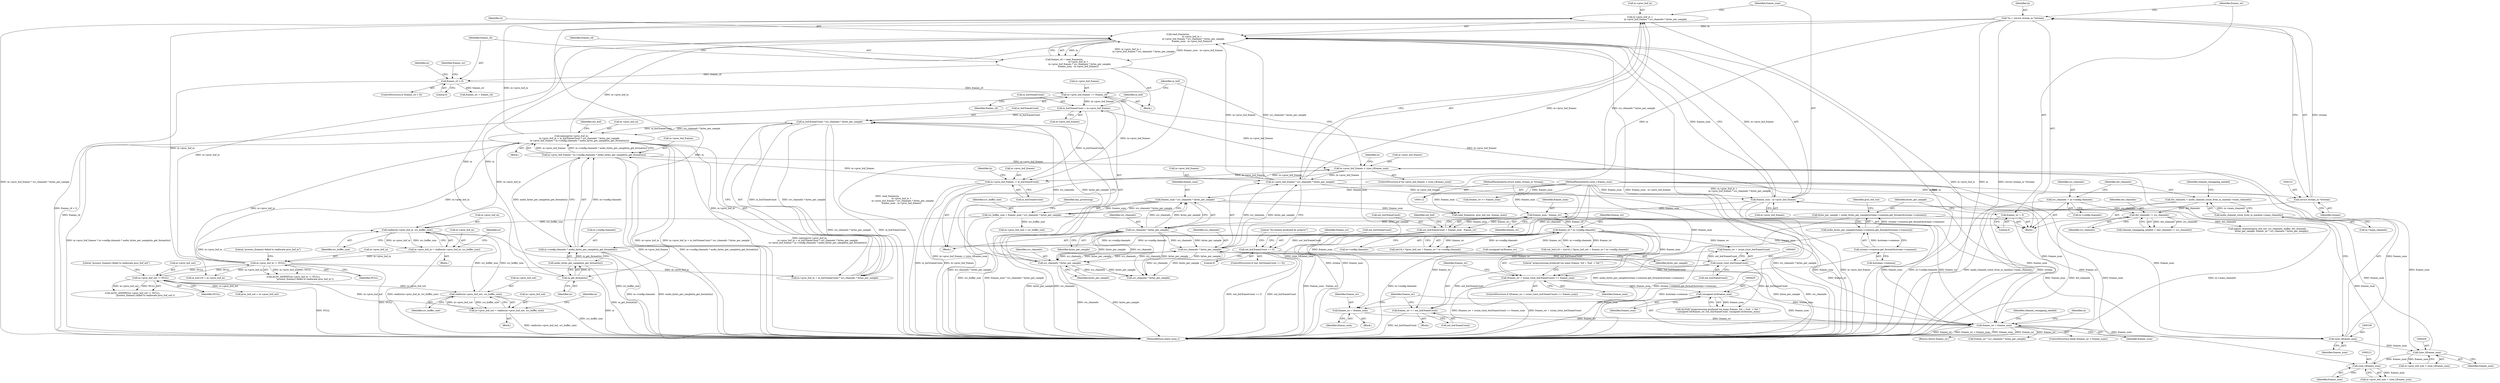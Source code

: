 digraph "1_Android_7df7ec13b1d222ac3a66797fbe432605ea8f973f@pointer" {
"1000258" [label="(Call,in->proc_buf_in +\n                                            in->proc_buf_frames * src_channels * bytes_per_sample)"];
"1000224" [label="(Call,in->proc_buf_in != NULL)"];
"1000214" [label="(Call,in->proc_buf_in = realloc(in->proc_buf_in, src_buffer_size))"];
"1000218" [label="(Call,realloc(in->proc_buf_in, src_buffer_size))"];
"1000360" [label="(Call,memcpy(in->proc_buf_in,\n                       in->proc_buf_in + in_buf.frameCount * src_channels * bytes_per_sample,\n                       in->proc_buf_frames * in->config.channels * audio_bytes_per_sample(in_get_format(in))))"];
"1000368" [label="(Call,in_buf.frameCount * src_channels * bytes_per_sample)"];
"1000288" [label="(Call,in_buf.frameCount = in->proc_buf_frames)"];
"1000283" [label="(Call,in->proc_buf_frames += frames_rd)"];
"1000275" [label="(Call,frames_rd < 0)"];
"1000254" [label="(Call,frames_rd = read_frames(in,\n                                        in->proc_buf_in +\n                                            in->proc_buf_frames * src_channels * bytes_per_sample,\n                                        frames_num - in->proc_buf_frames))"];
"1000256" [label="(Call,read_frames(in,\n                                        in->proc_buf_in +\n                                            in->proc_buf_frames * src_channels * bytes_per_sample,\n                                        frames_num - in->proc_buf_frames))"];
"1000386" [label="(Call,in_get_format(in))"];
"1000118" [label="(Call,*in = (struct stream_in *)stream)"];
"1000120" [label="(Call,(struct stream_in *)stream)"];
"1000113" [label="(MethodParameterIn,struct audio_stream_in *stream)"];
"1000262" [label="(Call,in->proc_buf_frames * src_channels * bytes_per_sample)"];
"1000189" [label="(Call,in->proc_buf_frames < (size_t)frames_num)"];
"1000348" [label="(Call,in->proc_buf_frames -= in_buf.frameCount)"];
"1000375" [label="(Call,in->proc_buf_frames * in->config.channels * audio_bytes_per_sample(in_get_format(in)))"];
"1000379" [label="(Call,in->config.channels * audio_bytes_per_sample(in_get_format(in)))"];
"1000317" [label="(Call,frames_wr * in->config.channels)"];
"1000306" [label="(Call,frames_num - frames_wr)"];
"1000193" [label="(Call,(size_t)frames_num)"];
"1000184" [label="(Call,frames_wr < frames_num)"];
"1000427" [label="(Call,frames_wr = frames_num)"];
"1000424" [label="(Call,(unsigned int)frames_num)"];
"1000399" [label="(Call,(frames_wr + (ssize_t)out_buf.frameCount) <= frames_num)"];
"1000402" [label="(Call,(ssize_t)out_buf.frameCount)"];
"1000389" [label="(Call,out_buf.frameCount == 0)"];
"1000302" [label="(Call,out_buf.frameCount = frames_num - frames_wr)"];
"1000115" [label="(MethodParameterIn,ssize_t frames_num)"];
"1000124" [label="(Call,frames_wr = 0)"];
"1000409" [label="(Call,frames_wr += out_buf.frameCount)"];
"1000175" [label="(Call,frames_num * src_channels * bytes_per_sample)"];
"1000177" [label="(Call,src_channels * bytes_per_sample)"];
"1000169" [label="(Call,dst_channels != src_channels)"];
"1000160" [label="(Call,dst_channels = audio_channel_count_from_in_mask(in->main_channels))"];
"1000162" [label="(Call,audio_channel_count_from_in_mask(in->main_channels))"];
"1000152" [label="(Call,src_channels = in->config.channels)"];
"1000128" [label="(Call,bytes_per_sample = audio_bytes_per_sample(stream->common.get_format(&stream->common)))"];
"1000130" [label="(Call,audio_bytes_per_sample(stream->common.get_format(&stream->common)))"];
"1000131" [label="(Call,stream->common.get_format(&stream->common))"];
"1000269" [label="(Call,frames_num - in->proc_buf_frames)"];
"1000211" [label="(Call,(size_t)frames_num)"];
"1000203" [label="(Call,(size_t)frames_num)"];
"1000385" [label="(Call,audio_bytes_per_sample(in_get_format(in)))"];
"1000266" [label="(Call,src_channels * bytes_per_sample)"];
"1000372" [label="(Call,src_channels * bytes_per_sample)"];
"1000237" [label="(Call,realloc(in->proc_buf_out, src_buffer_size))"];
"1000243" [label="(Call,in->proc_buf_out != NULL)"];
"1000233" [label="(Call,in->proc_buf_out = realloc(in->proc_buf_out, src_buffer_size))"];
"1000173" [label="(Call,src_buffer_size = frames_num * src_channels * bytes_per_sample)"];
"1000480" [label="(Identifier,channel_remapping_needed)"];
"1000436" [label="(Call,in->proc_buf_size < src_buffer_size)"];
"1000375" [label="(Call,in->proc_buf_frames * in->config.channels * audio_bytes_per_sample(in_get_format(in)))"];
"1000122" [label="(Identifier,stream)"];
"1000124" [label="(Call,frames_wr = 0)"];
"1000388" [label="(ControlStructure,if (out_buf.frameCount == 0))"];
"1000131" [label="(Call,stream->common.get_format(&stream->common))"];
"1000415" [label="(Block,)"];
"1000174" [label="(Identifier,src_buffer_size)"];
"1000357" [label="(Identifier,in)"];
"1000396" [label="(Literal,\"No frames produced by preproc\")"];
"1000259" [label="(Call,in->proc_buf_in)"];
"1000386" [label="(Call,in_get_format(in))"];
"1000401" [label="(Identifier,frames_wr)"];
"1000385" [label="(Call,audio_bytes_per_sample(in_get_format(in)))"];
"1000311" [label="(Identifier,out_buf)"];
"1000138" [label="(Identifier,proc_buf_out)"];
"1000234" [label="(Call,in->proc_buf_out)"];
"1000173" [label="(Call,src_buffer_size = frames_num * src_channels * bytes_per_sample)"];
"1000376" [label="(Call,in->proc_buf_frames)"];
"1000213" [label="(Identifier,frames_num)"];
"1000243" [label="(Call,in->proc_buf_out != NULL)"];
"1000237" [label="(Call,realloc(in->proc_buf_out, src_buffer_size))"];
"1000196" [label="(Block,)"];
"1000211" [label="(Call,(size_t)frames_num)"];
"1000199" [label="(Call,in->proc_buf_size < (size_t)frames_num)"];
"1000393" [label="(Literal,0)"];
"1000226" [label="(Identifier,in)"];
"1000171" [label="(Identifier,src_channels)"];
"1000279" [label="(Call,frames_wr = frames_rd)"];
"1000115" [label="(MethodParameterIn,ssize_t frames_num)"];
"1000317" [label="(Call,frames_wr * in->config.channels)"];
"1000232" [label="(Block,)"];
"1000389" [label="(Call,out_buf.frameCount == 0)"];
"1000118" [label="(Call,*in = (struct stream_in *)stream)"];
"1000193" [label="(Call,(size_t)frames_num)"];
"1000130" [label="(Call,audio_bytes_per_sample(stream->common.get_format(&stream->common)))"];
"1000411" [label="(Call,out_buf.frameCount)"];
"1000404" [label="(Call,out_buf.frameCount)"];
"1000262" [label="(Call,in->proc_buf_frames * src_channels * bytes_per_sample)"];
"1000218" [label="(Call,realloc(in->proc_buf_in, src_buffer_size))"];
"1000255" [label="(Identifier,frames_rd)"];
"1000360" [label="(Call,memcpy(in->proc_buf_in,\n                       in->proc_buf_in + in_buf.frameCount * src_channels * bytes_per_sample,\n                       in->proc_buf_frames * in->config.channels * audio_bytes_per_sample(in_get_format(in))))"];
"1000270" [label="(Identifier,frames_num)"];
"1000408" [label="(Block,)"];
"1000247" [label="(Identifier,NULL)"];
"1000125" [label="(Identifier,frames_wr)"];
"1000206" [label="(Block,)"];
"1000190" [label="(Call,in->proc_buf_frames)"];
"1000179" [label="(Identifier,bytes_per_sample)"];
"1000409" [label="(Call,frames_wr += out_buf.frameCount)"];
"1000160" [label="(Call,dst_channels = audio_channel_count_from_in_mask(in->main_channels))"];
"1000244" [label="(Call,in->proc_buf_out)"];
"1000120" [label="(Call,(struct stream_in *)stream)"];
"1000398" [label="(ControlStructure,if ((frames_wr + (ssize_t)out_buf.frameCount) <= frames_num))"];
"1000169" [label="(Call,dst_channels != src_channels)"];
"1000191" [label="(Identifier,in)"];
"1000274" [label="(ControlStructure,if (frames_rd < 0))"];
"1000288" [label="(Call,in_buf.frameCount = in->proc_buf_frames)"];
"1000297" [label="(Identifier,in_buf)"];
"1000263" [label="(Call,in->proc_buf_frames)"];
"1000167" [label="(Call,channel_remapping_needed = (dst_channels != src_channels))"];
"1000203" [label="(Call,(size_t)frames_num)"];
"1000373" [label="(Identifier,src_channels)"];
"1000116" [label="(Block,)"];
"1000285" [label="(Identifier,in)"];
"1000181" [label="(Identifier,has_processing)"];
"1000429" [label="(Identifier,frames_num)"];
"1000407" [label="(Identifier,frames_num)"];
"1000380" [label="(Call,in->config.channels)"];
"1000284" [label="(Call,in->proc_buf_frames)"];
"1000177" [label="(Call,src_channels * bytes_per_sample)"];
"1000349" [label="(Call,in->proc_buf_frames)"];
"1000153" [label="(Identifier,src_channels)"];
"1000225" [label="(Call,in->proc_buf_in)"];
"1000189" [label="(Call,in->proc_buf_frames < (size_t)frames_num)"];
"1000428" [label="(Identifier,frames_wr)"];
"1000184" [label="(Call,frames_wr < frames_num)"];
"1000402" [label="(Call,(ssize_t)out_buf.frameCount)"];
"1000399" [label="(Call,(frames_wr + (ssize_t)out_buf.frameCount) <= frames_num)"];
"1000424" [label="(Call,(unsigned int)frames_num)"];
"1000308" [label="(Identifier,frames_wr)"];
"1000113" [label="(MethodParameterIn,struct audio_stream_in *stream)"];
"1000493" [label="(Call,src_channels * bytes_per_sample)"];
"1000187" [label="(Block,)"];
"1000163" [label="(Call,in->main_channels)"];
"1000257" [label="(Identifier,in)"];
"1000215" [label="(Call,in->proc_buf_in)"];
"1000313" [label="(Call,(int16_t *)proc_buf_out + frames_wr * in->config.channels)"];
"1000152" [label="(Call,src_channels = in->config.channels)"];
"1000242" [label="(Call,ALOG_ASSERT((in->proc_buf_out != NULL),\n                                    \"process_frames() failed to reallocate proc_buf_out\"))"];
"1000229" [label="(Literal,\"process_frames() failed to reallocate proc_buf_in\")"];
"1000318" [label="(Identifier,frames_wr)"];
"1000307" [label="(Identifier,frames_num)"];
"1000224" [label="(Call,in->proc_buf_in != NULL)"];
"1000223" [label="(Call,ALOG_ASSERT((in->proc_buf_in != NULL),\n                                \"process_frames() failed to reallocate proc_buf_in\"))"];
"1000132" [label="(Call,&stream->common)"];
"1000390" [label="(Call,out_buf.frameCount)"];
"1000364" [label="(Call,in->proc_buf_in + in_buf.frameCount * src_channels * bytes_per_sample)"];
"1000504" [label="(Return,return frames_wr;)"];
"1000128" [label="(Call,bytes_per_sample = audio_bytes_per_sample(stream->common.get_format(&stream->common)))"];
"1000170" [label="(Identifier,dst_channels)"];
"1000205" [label="(Identifier,frames_num)"];
"1000214" [label="(Call,in->proc_buf_in = realloc(in->proc_buf_in, src_buffer_size))"];
"1000287" [label="(Identifier,frames_rd)"];
"1000427" [label="(Call,frames_wr = frames_num)"];
"1000276" [label="(Identifier,frames_rd)"];
"1000161" [label="(Identifier,dst_channels)"];
"1000256" [label="(Call,read_frames(in,\n                                        in->proc_buf_in +\n                                            in->proc_buf_frames * src_channels * bytes_per_sample,\n                                        frames_num - in->proc_buf_frames))"];
"1000491" [label="(Call,frames_wr * src_channels * bytes_per_sample)"];
"1000374" [label="(Identifier,bytes_per_sample)"];
"1000303" [label="(Call,out_buf.frameCount)"];
"1000195" [label="(Identifier,frames_num)"];
"1000254" [label="(Call,frames_rd = read_frames(in,\n                                        in->proc_buf_in +\n                                            in->proc_buf_frames * src_channels * bytes_per_sample,\n                                        frames_num - in->proc_buf_frames))"];
"1000249" [label="(Call,proc_buf_out = in->proc_buf_out)"];
"1000219" [label="(Call,in->proc_buf_in)"];
"1000271" [label="(Call,in->proc_buf_frames)"];
"1000188" [label="(ControlStructure,if (in->proc_buf_frames < (size_t)frames_num))"];
"1000361" [label="(Call,in->proc_buf_in)"];
"1000233" [label="(Call,in->proc_buf_out = realloc(in->proc_buf_out, src_buffer_size))"];
"1000485" [label="(Call,adjust_channels(proc_buf_out, src_channels, buffer, dst_channels,\n            bytes_per_sample, frames_wr * src_channels * bytes_per_sample))"];
"1000183" [label="(ControlStructure,while (frames_wr < frames_num))"];
"1000475" [label="(Call,frames_wr <= frames_num)"];
"1000372" [label="(Call,src_channels * bytes_per_sample)"];
"1000302" [label="(Call,out_buf.frameCount = frames_num - frames_wr)"];
"1000245" [label="(Identifier,in)"];
"1000283" [label="(Call,in->proc_buf_frames += frames_rd)"];
"1000248" [label="(Literal,\"process_frames() failed to reallocate proc_buf_out\")"];
"1000280" [label="(Identifier,frames_wr)"];
"1000418" [label="(Call,(unsigned int)frames_wr)"];
"1000162" [label="(Call,audio_channel_count_from_in_mask(in->main_channels))"];
"1000417" [label="(Literal,\"preprocessing produced too many frames: %d + %zd  > %d !\")"];
"1000185" [label="(Identifier,frames_wr)"];
"1000207" [label="(Call,in->proc_buf_size = (size_t)frames_num)"];
"1000269" [label="(Call,frames_num - in->proc_buf_frames)"];
"1000426" [label="(Identifier,frames_num)"];
"1000275" [label="(Call,frames_rd < 0)"];
"1000379" [label="(Call,in->config.channels * audio_bytes_per_sample(in_get_format(in)))"];
"1000178" [label="(Identifier,src_channels)"];
"1000400" [label="(Call,frames_wr + (ssize_t)out_buf.frameCount)"];
"1000289" [label="(Call,in_buf.frameCount)"];
"1000119" [label="(Identifier,in)"];
"1000309" [label="(Call,out_buf.s16 = (int16_t *)proc_buf_out + frames_wr * in->config.channels)"];
"1000175" [label="(Call,frames_num * src_channels * bytes_per_sample)"];
"1000228" [label="(Identifier,NULL)"];
"1000186" [label="(Identifier,frames_num)"];
"1000387" [label="(Identifier,in)"];
"1000290" [label="(Identifier,in_buf)"];
"1000201" [label="(Identifier,in)"];
"1000129" [label="(Identifier,bytes_per_sample)"];
"1000176" [label="(Identifier,frames_num)"];
"1000319" [label="(Call,in->config.channels)"];
"1000470" [label="(Call,read_frames(in, proc_buf_out, frames_num))"];
"1000410" [label="(Identifier,frames_wr)"];
"1000506" [label="(MethodReturn,static ssize_t)"];
"1000238" [label="(Call,in->proc_buf_out)"];
"1000267" [label="(Identifier,src_channels)"];
"1000222" [label="(Identifier,src_buffer_size)"];
"1000391" [label="(Identifier,out_buf)"];
"1000352" [label="(Call,in_buf.frameCount)"];
"1000241" [label="(Identifier,src_buffer_size)"];
"1000295" [label="(Call,in_buf.s16 = in->proc_buf_in)"];
"1000348" [label="(Call,in->proc_buf_frames -= in_buf.frameCount)"];
"1000154" [label="(Call,in->config.channels)"];
"1000277" [label="(Literal,0)"];
"1000359" [label="(Block,)"];
"1000126" [label="(Literal,0)"];
"1000416" [label="(Call,ALOGE(\"preprocessing produced too many frames: %d + %zd  > %d !\",\n (unsigned int)frames_wr, out_buf.frameCount, (unsigned int)frames_num))"];
"1000292" [label="(Call,in->proc_buf_frames)"];
"1000168" [label="(Identifier,channel_remapping_needed)"];
"1000268" [label="(Identifier,bytes_per_sample)"];
"1000306" [label="(Call,frames_num - frames_wr)"];
"1000369" [label="(Call,in_buf.frameCount)"];
"1000258" [label="(Call,in->proc_buf_in +\n                                            in->proc_buf_frames * src_channels * bytes_per_sample)"];
"1000368" [label="(Call,in_buf.frameCount * src_channels * bytes_per_sample)"];
"1000266" [label="(Call,src_channels * bytes_per_sample)"];
"1000258" -> "1000256"  [label="AST: "];
"1000258" -> "1000262"  [label="CFG: "];
"1000259" -> "1000258"  [label="AST: "];
"1000262" -> "1000258"  [label="AST: "];
"1000270" -> "1000258"  [label="CFG: "];
"1000258" -> "1000506"  [label="DDG: in->proc_buf_in"];
"1000258" -> "1000506"  [label="DDG: in->proc_buf_frames * src_channels * bytes_per_sample"];
"1000224" -> "1000258"  [label="DDG: in->proc_buf_in"];
"1000360" -> "1000258"  [label="DDG: in->proc_buf_in"];
"1000262" -> "1000258"  [label="DDG: in->proc_buf_frames"];
"1000262" -> "1000258"  [label="DDG: src_channels * bytes_per_sample"];
"1000224" -> "1000223"  [label="AST: "];
"1000224" -> "1000228"  [label="CFG: "];
"1000225" -> "1000224"  [label="AST: "];
"1000228" -> "1000224"  [label="AST: "];
"1000229" -> "1000224"  [label="CFG: "];
"1000224" -> "1000506"  [label="DDG: NULL"];
"1000224" -> "1000218"  [label="DDG: in->proc_buf_in"];
"1000224" -> "1000223"  [label="DDG: in->proc_buf_in"];
"1000224" -> "1000223"  [label="DDG: NULL"];
"1000214" -> "1000224"  [label="DDG: in->proc_buf_in"];
"1000243" -> "1000224"  [label="DDG: NULL"];
"1000224" -> "1000243"  [label="DDG: NULL"];
"1000224" -> "1000256"  [label="DDG: in->proc_buf_in"];
"1000224" -> "1000295"  [label="DDG: in->proc_buf_in"];
"1000224" -> "1000360"  [label="DDG: in->proc_buf_in"];
"1000224" -> "1000364"  [label="DDG: in->proc_buf_in"];
"1000214" -> "1000206"  [label="AST: "];
"1000214" -> "1000218"  [label="CFG: "];
"1000215" -> "1000214"  [label="AST: "];
"1000218" -> "1000214"  [label="AST: "];
"1000226" -> "1000214"  [label="CFG: "];
"1000214" -> "1000506"  [label="DDG: realloc(in->proc_buf_in, src_buffer_size)"];
"1000218" -> "1000214"  [label="DDG: in->proc_buf_in"];
"1000218" -> "1000214"  [label="DDG: src_buffer_size"];
"1000218" -> "1000222"  [label="CFG: "];
"1000219" -> "1000218"  [label="AST: "];
"1000222" -> "1000218"  [label="AST: "];
"1000218" -> "1000506"  [label="DDG: src_buffer_size"];
"1000360" -> "1000218"  [label="DDG: in->proc_buf_in"];
"1000237" -> "1000218"  [label="DDG: src_buffer_size"];
"1000173" -> "1000218"  [label="DDG: src_buffer_size"];
"1000218" -> "1000237"  [label="DDG: src_buffer_size"];
"1000360" -> "1000359"  [label="AST: "];
"1000360" -> "1000375"  [label="CFG: "];
"1000361" -> "1000360"  [label="AST: "];
"1000364" -> "1000360"  [label="AST: "];
"1000375" -> "1000360"  [label="AST: "];
"1000391" -> "1000360"  [label="CFG: "];
"1000360" -> "1000506"  [label="DDG: in->proc_buf_frames * in->config.channels * audio_bytes_per_sample(in_get_format(in))"];
"1000360" -> "1000506"  [label="DDG: in->proc_buf_in"];
"1000360" -> "1000506"  [label="DDG: in->proc_buf_in + in_buf.frameCount * src_channels * bytes_per_sample"];
"1000360" -> "1000506"  [label="DDG: memcpy(in->proc_buf_in,\n                       in->proc_buf_in + in_buf.frameCount * src_channels * bytes_per_sample,\n                       in->proc_buf_frames * in->config.channels * audio_bytes_per_sample(in_get_format(in)))"];
"1000360" -> "1000256"  [label="DDG: in->proc_buf_in"];
"1000360" -> "1000295"  [label="DDG: in->proc_buf_in"];
"1000368" -> "1000360"  [label="DDG: in_buf.frameCount"];
"1000368" -> "1000360"  [label="DDG: src_channels * bytes_per_sample"];
"1000360" -> "1000364"  [label="DDG: in->proc_buf_in"];
"1000375" -> "1000360"  [label="DDG: in->proc_buf_frames"];
"1000375" -> "1000360"  [label="DDG: in->config.channels * audio_bytes_per_sample(in_get_format(in))"];
"1000368" -> "1000364"  [label="AST: "];
"1000368" -> "1000372"  [label="CFG: "];
"1000369" -> "1000368"  [label="AST: "];
"1000372" -> "1000368"  [label="AST: "];
"1000364" -> "1000368"  [label="CFG: "];
"1000368" -> "1000506"  [label="DDG: in_buf.frameCount"];
"1000368" -> "1000506"  [label="DDG: src_channels * bytes_per_sample"];
"1000368" -> "1000364"  [label="DDG: in_buf.frameCount"];
"1000368" -> "1000364"  [label="DDG: src_channels * bytes_per_sample"];
"1000288" -> "1000368"  [label="DDG: in_buf.frameCount"];
"1000372" -> "1000368"  [label="DDG: src_channels"];
"1000372" -> "1000368"  [label="DDG: bytes_per_sample"];
"1000288" -> "1000187"  [label="AST: "];
"1000288" -> "1000292"  [label="CFG: "];
"1000289" -> "1000288"  [label="AST: "];
"1000292" -> "1000288"  [label="AST: "];
"1000297" -> "1000288"  [label="CFG: "];
"1000283" -> "1000288"  [label="DDG: in->proc_buf_frames"];
"1000189" -> "1000288"  [label="DDG: in->proc_buf_frames"];
"1000288" -> "1000348"  [label="DDG: in_buf.frameCount"];
"1000283" -> "1000196"  [label="AST: "];
"1000283" -> "1000287"  [label="CFG: "];
"1000284" -> "1000283"  [label="AST: "];
"1000287" -> "1000283"  [label="AST: "];
"1000290" -> "1000283"  [label="CFG: "];
"1000283" -> "1000506"  [label="DDG: frames_rd"];
"1000275" -> "1000283"  [label="DDG: frames_rd"];
"1000269" -> "1000283"  [label="DDG: in->proc_buf_frames"];
"1000283" -> "1000348"  [label="DDG: in->proc_buf_frames"];
"1000275" -> "1000274"  [label="AST: "];
"1000275" -> "1000277"  [label="CFG: "];
"1000276" -> "1000275"  [label="AST: "];
"1000277" -> "1000275"  [label="AST: "];
"1000280" -> "1000275"  [label="CFG: "];
"1000285" -> "1000275"  [label="CFG: "];
"1000275" -> "1000506"  [label="DDG: frames_rd < 0"];
"1000254" -> "1000275"  [label="DDG: frames_rd"];
"1000275" -> "1000279"  [label="DDG: frames_rd"];
"1000254" -> "1000196"  [label="AST: "];
"1000254" -> "1000256"  [label="CFG: "];
"1000255" -> "1000254"  [label="AST: "];
"1000256" -> "1000254"  [label="AST: "];
"1000276" -> "1000254"  [label="CFG: "];
"1000254" -> "1000506"  [label="DDG: read_frames(in,\n                                        in->proc_buf_in +\n                                            in->proc_buf_frames * src_channels * bytes_per_sample,\n                                        frames_num - in->proc_buf_frames)"];
"1000256" -> "1000254"  [label="DDG: in"];
"1000256" -> "1000254"  [label="DDG: in->proc_buf_in +\n                                            in->proc_buf_frames * src_channels * bytes_per_sample"];
"1000256" -> "1000254"  [label="DDG: frames_num - in->proc_buf_frames"];
"1000256" -> "1000269"  [label="CFG: "];
"1000257" -> "1000256"  [label="AST: "];
"1000269" -> "1000256"  [label="AST: "];
"1000256" -> "1000506"  [label="DDG: frames_num - in->proc_buf_frames"];
"1000256" -> "1000506"  [label="DDG: in->proc_buf_in +\n                                            in->proc_buf_frames * src_channels * bytes_per_sample"];
"1000256" -> "1000506"  [label="DDG: in"];
"1000386" -> "1000256"  [label="DDG: in"];
"1000118" -> "1000256"  [label="DDG: in"];
"1000262" -> "1000256"  [label="DDG: in->proc_buf_frames"];
"1000262" -> "1000256"  [label="DDG: src_channels * bytes_per_sample"];
"1000269" -> "1000256"  [label="DDG: frames_num"];
"1000269" -> "1000256"  [label="DDG: in->proc_buf_frames"];
"1000256" -> "1000386"  [label="DDG: in"];
"1000386" -> "1000385"  [label="AST: "];
"1000386" -> "1000387"  [label="CFG: "];
"1000387" -> "1000386"  [label="AST: "];
"1000385" -> "1000386"  [label="CFG: "];
"1000386" -> "1000506"  [label="DDG: in"];
"1000386" -> "1000385"  [label="DDG: in"];
"1000118" -> "1000386"  [label="DDG: in"];
"1000118" -> "1000116"  [label="AST: "];
"1000118" -> "1000120"  [label="CFG: "];
"1000119" -> "1000118"  [label="AST: "];
"1000120" -> "1000118"  [label="AST: "];
"1000125" -> "1000118"  [label="CFG: "];
"1000118" -> "1000506"  [label="DDG: (struct stream_in *)stream"];
"1000118" -> "1000506"  [label="DDG: in"];
"1000120" -> "1000118"  [label="DDG: stream"];
"1000118" -> "1000470"  [label="DDG: in"];
"1000120" -> "1000122"  [label="CFG: "];
"1000121" -> "1000120"  [label="AST: "];
"1000122" -> "1000120"  [label="AST: "];
"1000120" -> "1000506"  [label="DDG: stream"];
"1000113" -> "1000120"  [label="DDG: stream"];
"1000113" -> "1000112"  [label="AST: "];
"1000113" -> "1000506"  [label="DDG: stream"];
"1000262" -> "1000266"  [label="CFG: "];
"1000263" -> "1000262"  [label="AST: "];
"1000266" -> "1000262"  [label="AST: "];
"1000262" -> "1000506"  [label="DDG: src_channels * bytes_per_sample"];
"1000189" -> "1000262"  [label="DDG: in->proc_buf_frames"];
"1000266" -> "1000262"  [label="DDG: src_channels"];
"1000266" -> "1000262"  [label="DDG: bytes_per_sample"];
"1000262" -> "1000269"  [label="DDG: in->proc_buf_frames"];
"1000189" -> "1000188"  [label="AST: "];
"1000189" -> "1000193"  [label="CFG: "];
"1000190" -> "1000189"  [label="AST: "];
"1000193" -> "1000189"  [label="AST: "];
"1000201" -> "1000189"  [label="CFG: "];
"1000290" -> "1000189"  [label="CFG: "];
"1000189" -> "1000506"  [label="DDG: in->proc_buf_frames < (size_t)frames_num"];
"1000189" -> "1000506"  [label="DDG: (size_t)frames_num"];
"1000348" -> "1000189"  [label="DDG: in->proc_buf_frames"];
"1000375" -> "1000189"  [label="DDG: in->proc_buf_frames"];
"1000193" -> "1000189"  [label="DDG: frames_num"];
"1000189" -> "1000348"  [label="DDG: in->proc_buf_frames"];
"1000348" -> "1000187"  [label="AST: "];
"1000348" -> "1000352"  [label="CFG: "];
"1000349" -> "1000348"  [label="AST: "];
"1000352" -> "1000348"  [label="AST: "];
"1000357" -> "1000348"  [label="CFG: "];
"1000348" -> "1000506"  [label="DDG: in->proc_buf_frames"];
"1000348" -> "1000506"  [label="DDG: in_buf.frameCount"];
"1000348" -> "1000375"  [label="DDG: in->proc_buf_frames"];
"1000375" -> "1000379"  [label="CFG: "];
"1000376" -> "1000375"  [label="AST: "];
"1000379" -> "1000375"  [label="AST: "];
"1000375" -> "1000506"  [label="DDG: in->proc_buf_frames"];
"1000375" -> "1000506"  [label="DDG: in->config.channels * audio_bytes_per_sample(in_get_format(in))"];
"1000379" -> "1000375"  [label="DDG: in->config.channels"];
"1000379" -> "1000375"  [label="DDG: audio_bytes_per_sample(in_get_format(in))"];
"1000379" -> "1000385"  [label="CFG: "];
"1000380" -> "1000379"  [label="AST: "];
"1000385" -> "1000379"  [label="AST: "];
"1000379" -> "1000506"  [label="DDG: in->config.channels"];
"1000379" -> "1000506"  [label="DDG: audio_bytes_per_sample(in_get_format(in))"];
"1000379" -> "1000317"  [label="DDG: in->config.channels"];
"1000317" -> "1000379"  [label="DDG: in->config.channels"];
"1000385" -> "1000379"  [label="DDG: in_get_format(in)"];
"1000317" -> "1000313"  [label="AST: "];
"1000317" -> "1000319"  [label="CFG: "];
"1000318" -> "1000317"  [label="AST: "];
"1000319" -> "1000317"  [label="AST: "];
"1000313" -> "1000317"  [label="CFG: "];
"1000317" -> "1000506"  [label="DDG: in->config.channels"];
"1000317" -> "1000184"  [label="DDG: frames_wr"];
"1000317" -> "1000309"  [label="DDG: frames_wr"];
"1000317" -> "1000309"  [label="DDG: in->config.channels"];
"1000317" -> "1000313"  [label="DDG: frames_wr"];
"1000317" -> "1000313"  [label="DDG: in->config.channels"];
"1000306" -> "1000317"  [label="DDG: frames_wr"];
"1000317" -> "1000399"  [label="DDG: frames_wr"];
"1000317" -> "1000400"  [label="DDG: frames_wr"];
"1000317" -> "1000409"  [label="DDG: frames_wr"];
"1000317" -> "1000418"  [label="DDG: frames_wr"];
"1000306" -> "1000302"  [label="AST: "];
"1000306" -> "1000308"  [label="CFG: "];
"1000307" -> "1000306"  [label="AST: "];
"1000308" -> "1000306"  [label="AST: "];
"1000302" -> "1000306"  [label="CFG: "];
"1000306" -> "1000184"  [label="DDG: frames_num"];
"1000306" -> "1000302"  [label="DDG: frames_num"];
"1000306" -> "1000302"  [label="DDG: frames_wr"];
"1000193" -> "1000306"  [label="DDG: frames_num"];
"1000269" -> "1000306"  [label="DDG: frames_num"];
"1000115" -> "1000306"  [label="DDG: frames_num"];
"1000184" -> "1000306"  [label="DDG: frames_wr"];
"1000306" -> "1000399"  [label="DDG: frames_num"];
"1000193" -> "1000195"  [label="CFG: "];
"1000194" -> "1000193"  [label="AST: "];
"1000195" -> "1000193"  [label="AST: "];
"1000184" -> "1000193"  [label="DDG: frames_num"];
"1000115" -> "1000193"  [label="DDG: frames_num"];
"1000193" -> "1000203"  [label="DDG: frames_num"];
"1000184" -> "1000183"  [label="AST: "];
"1000184" -> "1000186"  [label="CFG: "];
"1000185" -> "1000184"  [label="AST: "];
"1000186" -> "1000184"  [label="AST: "];
"1000191" -> "1000184"  [label="CFG: "];
"1000480" -> "1000184"  [label="CFG: "];
"1000184" -> "1000506"  [label="DDG: frames_num"];
"1000184" -> "1000506"  [label="DDG: frames_wr"];
"1000184" -> "1000506"  [label="DDG: frames_wr < frames_num"];
"1000427" -> "1000184"  [label="DDG: frames_wr"];
"1000124" -> "1000184"  [label="DDG: frames_wr"];
"1000409" -> "1000184"  [label="DDG: frames_wr"];
"1000175" -> "1000184"  [label="DDG: frames_num"];
"1000399" -> "1000184"  [label="DDG: frames_num"];
"1000115" -> "1000184"  [label="DDG: frames_num"];
"1000424" -> "1000184"  [label="DDG: frames_num"];
"1000184" -> "1000491"  [label="DDG: frames_wr"];
"1000184" -> "1000504"  [label="DDG: frames_wr"];
"1000427" -> "1000415"  [label="AST: "];
"1000427" -> "1000429"  [label="CFG: "];
"1000428" -> "1000427"  [label="AST: "];
"1000429" -> "1000427"  [label="AST: "];
"1000185" -> "1000427"  [label="CFG: "];
"1000424" -> "1000427"  [label="DDG: frames_num"];
"1000115" -> "1000427"  [label="DDG: frames_num"];
"1000424" -> "1000416"  [label="AST: "];
"1000424" -> "1000426"  [label="CFG: "];
"1000425" -> "1000424"  [label="AST: "];
"1000426" -> "1000424"  [label="AST: "];
"1000416" -> "1000424"  [label="CFG: "];
"1000424" -> "1000416"  [label="DDG: frames_num"];
"1000399" -> "1000424"  [label="DDG: frames_num"];
"1000115" -> "1000424"  [label="DDG: frames_num"];
"1000399" -> "1000398"  [label="AST: "];
"1000399" -> "1000407"  [label="CFG: "];
"1000400" -> "1000399"  [label="AST: "];
"1000407" -> "1000399"  [label="AST: "];
"1000410" -> "1000399"  [label="CFG: "];
"1000417" -> "1000399"  [label="CFG: "];
"1000399" -> "1000506"  [label="DDG: frames_wr + (ssize_t)out_buf.frameCount"];
"1000399" -> "1000506"  [label="DDG: (frames_wr + (ssize_t)out_buf.frameCount) <= frames_num"];
"1000402" -> "1000399"  [label="DDG: out_buf.frameCount"];
"1000115" -> "1000399"  [label="DDG: frames_num"];
"1000402" -> "1000400"  [label="AST: "];
"1000402" -> "1000404"  [label="CFG: "];
"1000403" -> "1000402"  [label="AST: "];
"1000404" -> "1000402"  [label="AST: "];
"1000400" -> "1000402"  [label="CFG: "];
"1000402" -> "1000400"  [label="DDG: out_buf.frameCount"];
"1000389" -> "1000402"  [label="DDG: out_buf.frameCount"];
"1000402" -> "1000409"  [label="DDG: out_buf.frameCount"];
"1000402" -> "1000416"  [label="DDG: out_buf.frameCount"];
"1000389" -> "1000388"  [label="AST: "];
"1000389" -> "1000393"  [label="CFG: "];
"1000390" -> "1000389"  [label="AST: "];
"1000393" -> "1000389"  [label="AST: "];
"1000396" -> "1000389"  [label="CFG: "];
"1000401" -> "1000389"  [label="CFG: "];
"1000389" -> "1000506"  [label="DDG: out_buf.frameCount == 0"];
"1000389" -> "1000506"  [label="DDG: out_buf.frameCount"];
"1000302" -> "1000389"  [label="DDG: out_buf.frameCount"];
"1000302" -> "1000187"  [label="AST: "];
"1000303" -> "1000302"  [label="AST: "];
"1000311" -> "1000302"  [label="CFG: "];
"1000302" -> "1000506"  [label="DDG: frames_num - frames_wr"];
"1000115" -> "1000112"  [label="AST: "];
"1000115" -> "1000506"  [label="DDG: frames_num"];
"1000115" -> "1000175"  [label="DDG: frames_num"];
"1000115" -> "1000203"  [label="DDG: frames_num"];
"1000115" -> "1000211"  [label="DDG: frames_num"];
"1000115" -> "1000269"  [label="DDG: frames_num"];
"1000115" -> "1000470"  [label="DDG: frames_num"];
"1000115" -> "1000475"  [label="DDG: frames_num"];
"1000124" -> "1000116"  [label="AST: "];
"1000124" -> "1000126"  [label="CFG: "];
"1000125" -> "1000124"  [label="AST: "];
"1000126" -> "1000124"  [label="AST: "];
"1000129" -> "1000124"  [label="CFG: "];
"1000409" -> "1000408"  [label="AST: "];
"1000409" -> "1000411"  [label="CFG: "];
"1000410" -> "1000409"  [label="AST: "];
"1000411" -> "1000409"  [label="AST: "];
"1000185" -> "1000409"  [label="CFG: "];
"1000409" -> "1000506"  [label="DDG: out_buf.frameCount"];
"1000175" -> "1000173"  [label="AST: "];
"1000175" -> "1000177"  [label="CFG: "];
"1000176" -> "1000175"  [label="AST: "];
"1000177" -> "1000175"  [label="AST: "];
"1000173" -> "1000175"  [label="CFG: "];
"1000175" -> "1000506"  [label="DDG: src_channels * bytes_per_sample"];
"1000175" -> "1000173"  [label="DDG: frames_num"];
"1000175" -> "1000173"  [label="DDG: src_channels * bytes_per_sample"];
"1000177" -> "1000175"  [label="DDG: src_channels"];
"1000177" -> "1000175"  [label="DDG: bytes_per_sample"];
"1000175" -> "1000470"  [label="DDG: frames_num"];
"1000177" -> "1000179"  [label="CFG: "];
"1000178" -> "1000177"  [label="AST: "];
"1000179" -> "1000177"  [label="AST: "];
"1000177" -> "1000506"  [label="DDG: src_channels"];
"1000177" -> "1000506"  [label="DDG: bytes_per_sample"];
"1000169" -> "1000177"  [label="DDG: src_channels"];
"1000128" -> "1000177"  [label="DDG: bytes_per_sample"];
"1000177" -> "1000266"  [label="DDG: src_channels"];
"1000177" -> "1000266"  [label="DDG: bytes_per_sample"];
"1000177" -> "1000372"  [label="DDG: src_channels"];
"1000177" -> "1000372"  [label="DDG: bytes_per_sample"];
"1000177" -> "1000493"  [label="DDG: src_channels"];
"1000177" -> "1000493"  [label="DDG: bytes_per_sample"];
"1000169" -> "1000167"  [label="AST: "];
"1000169" -> "1000171"  [label="CFG: "];
"1000170" -> "1000169"  [label="AST: "];
"1000171" -> "1000169"  [label="AST: "];
"1000167" -> "1000169"  [label="CFG: "];
"1000169" -> "1000506"  [label="DDG: dst_channels"];
"1000169" -> "1000167"  [label="DDG: dst_channels"];
"1000169" -> "1000167"  [label="DDG: src_channels"];
"1000160" -> "1000169"  [label="DDG: dst_channels"];
"1000152" -> "1000169"  [label="DDG: src_channels"];
"1000169" -> "1000485"  [label="DDG: dst_channels"];
"1000160" -> "1000116"  [label="AST: "];
"1000160" -> "1000162"  [label="CFG: "];
"1000161" -> "1000160"  [label="AST: "];
"1000162" -> "1000160"  [label="AST: "];
"1000168" -> "1000160"  [label="CFG: "];
"1000160" -> "1000506"  [label="DDG: audio_channel_count_from_in_mask(in->main_channels)"];
"1000162" -> "1000160"  [label="DDG: in->main_channels"];
"1000162" -> "1000163"  [label="CFG: "];
"1000163" -> "1000162"  [label="AST: "];
"1000162" -> "1000506"  [label="DDG: in->main_channels"];
"1000152" -> "1000116"  [label="AST: "];
"1000152" -> "1000154"  [label="CFG: "];
"1000153" -> "1000152"  [label="AST: "];
"1000154" -> "1000152"  [label="AST: "];
"1000161" -> "1000152"  [label="CFG: "];
"1000152" -> "1000506"  [label="DDG: in->config.channels"];
"1000128" -> "1000116"  [label="AST: "];
"1000128" -> "1000130"  [label="CFG: "];
"1000129" -> "1000128"  [label="AST: "];
"1000130" -> "1000128"  [label="AST: "];
"1000138" -> "1000128"  [label="CFG: "];
"1000128" -> "1000506"  [label="DDG: audio_bytes_per_sample(stream->common.get_format(&stream->common))"];
"1000130" -> "1000128"  [label="DDG: stream->common.get_format(&stream->common)"];
"1000130" -> "1000131"  [label="CFG: "];
"1000131" -> "1000130"  [label="AST: "];
"1000130" -> "1000506"  [label="DDG: stream->common.get_format(&stream->common)"];
"1000131" -> "1000130"  [label="DDG: &stream->common"];
"1000131" -> "1000132"  [label="CFG: "];
"1000132" -> "1000131"  [label="AST: "];
"1000131" -> "1000506"  [label="DDG: &stream->common"];
"1000269" -> "1000271"  [label="CFG: "];
"1000270" -> "1000269"  [label="AST: "];
"1000271" -> "1000269"  [label="AST: "];
"1000269" -> "1000506"  [label="DDG: frames_num"];
"1000269" -> "1000506"  [label="DDG: in->proc_buf_frames"];
"1000211" -> "1000269"  [label="DDG: frames_num"];
"1000203" -> "1000269"  [label="DDG: frames_num"];
"1000211" -> "1000207"  [label="AST: "];
"1000211" -> "1000213"  [label="CFG: "];
"1000212" -> "1000211"  [label="AST: "];
"1000213" -> "1000211"  [label="AST: "];
"1000207" -> "1000211"  [label="CFG: "];
"1000211" -> "1000207"  [label="DDG: frames_num"];
"1000203" -> "1000211"  [label="DDG: frames_num"];
"1000203" -> "1000199"  [label="AST: "];
"1000203" -> "1000205"  [label="CFG: "];
"1000204" -> "1000203"  [label="AST: "];
"1000205" -> "1000203"  [label="AST: "];
"1000199" -> "1000203"  [label="CFG: "];
"1000203" -> "1000199"  [label="DDG: frames_num"];
"1000385" -> "1000506"  [label="DDG: in_get_format(in)"];
"1000266" -> "1000268"  [label="CFG: "];
"1000267" -> "1000266"  [label="AST: "];
"1000268" -> "1000266"  [label="AST: "];
"1000266" -> "1000506"  [label="DDG: bytes_per_sample"];
"1000266" -> "1000506"  [label="DDG: src_channels"];
"1000372" -> "1000266"  [label="DDG: src_channels"];
"1000372" -> "1000266"  [label="DDG: bytes_per_sample"];
"1000266" -> "1000372"  [label="DDG: src_channels"];
"1000266" -> "1000372"  [label="DDG: bytes_per_sample"];
"1000266" -> "1000493"  [label="DDG: src_channels"];
"1000266" -> "1000493"  [label="DDG: bytes_per_sample"];
"1000372" -> "1000374"  [label="CFG: "];
"1000373" -> "1000372"  [label="AST: "];
"1000374" -> "1000372"  [label="AST: "];
"1000372" -> "1000506"  [label="DDG: src_channels"];
"1000372" -> "1000506"  [label="DDG: bytes_per_sample"];
"1000372" -> "1000493"  [label="DDG: src_channels"];
"1000372" -> "1000493"  [label="DDG: bytes_per_sample"];
"1000237" -> "1000233"  [label="AST: "];
"1000237" -> "1000241"  [label="CFG: "];
"1000238" -> "1000237"  [label="AST: "];
"1000241" -> "1000237"  [label="AST: "];
"1000233" -> "1000237"  [label="CFG: "];
"1000237" -> "1000506"  [label="DDG: src_buffer_size"];
"1000237" -> "1000233"  [label="DDG: in->proc_buf_out"];
"1000237" -> "1000233"  [label="DDG: src_buffer_size"];
"1000243" -> "1000237"  [label="DDG: in->proc_buf_out"];
"1000243" -> "1000242"  [label="AST: "];
"1000243" -> "1000247"  [label="CFG: "];
"1000244" -> "1000243"  [label="AST: "];
"1000247" -> "1000243"  [label="AST: "];
"1000248" -> "1000243"  [label="CFG: "];
"1000243" -> "1000506"  [label="DDG: NULL"];
"1000243" -> "1000242"  [label="DDG: in->proc_buf_out"];
"1000243" -> "1000242"  [label="DDG: NULL"];
"1000233" -> "1000243"  [label="DDG: in->proc_buf_out"];
"1000243" -> "1000249"  [label="DDG: in->proc_buf_out"];
"1000233" -> "1000232"  [label="AST: "];
"1000234" -> "1000233"  [label="AST: "];
"1000245" -> "1000233"  [label="CFG: "];
"1000233" -> "1000506"  [label="DDG: realloc(in->proc_buf_out, src_buffer_size)"];
"1000173" -> "1000116"  [label="AST: "];
"1000174" -> "1000173"  [label="AST: "];
"1000181" -> "1000173"  [label="CFG: "];
"1000173" -> "1000506"  [label="DDG: src_buffer_size"];
"1000173" -> "1000506"  [label="DDG: frames_num * src_channels * bytes_per_sample"];
"1000173" -> "1000436"  [label="DDG: src_buffer_size"];
}
